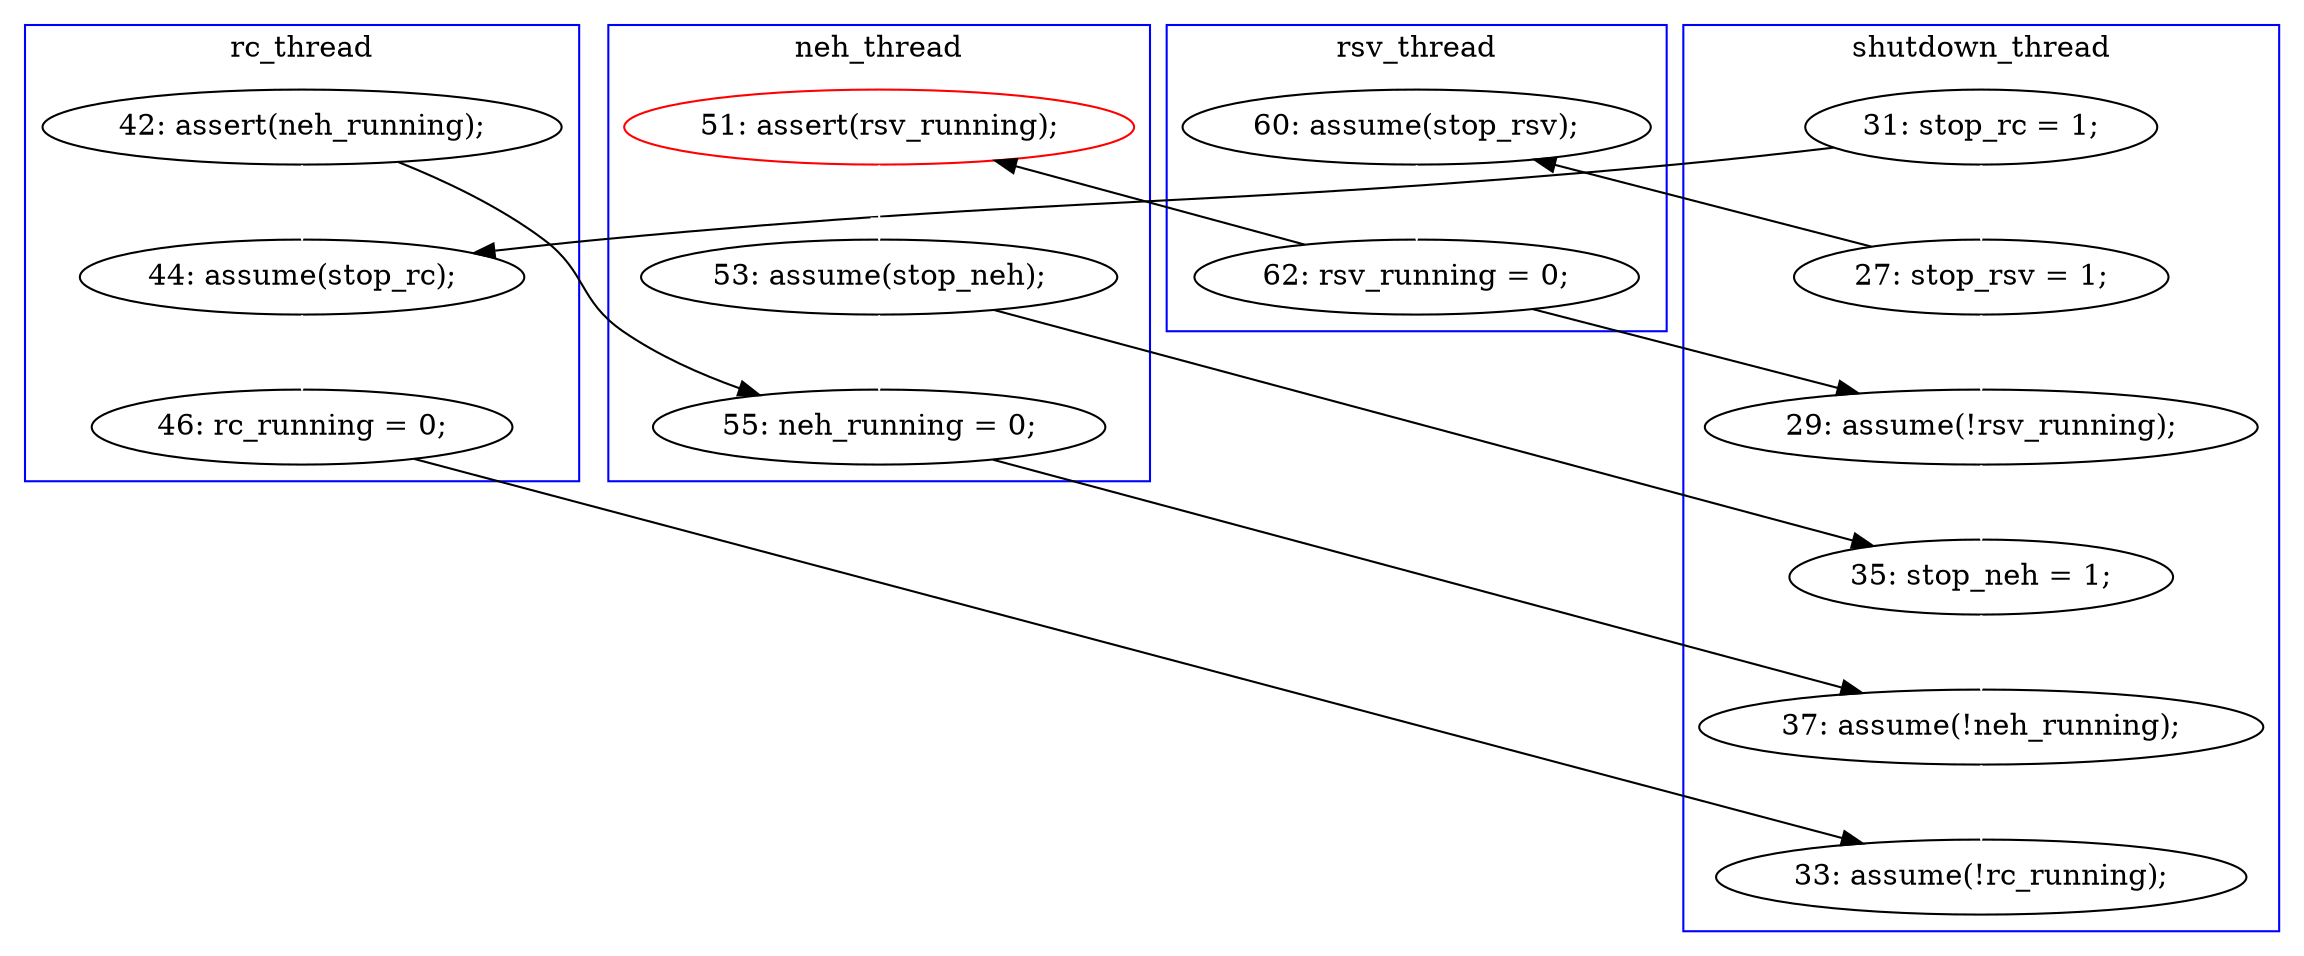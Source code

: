 digraph Counterexample {
	13 -> 19 [color = black, style = solid, constraint = false]
	22 -> 32 [color = black, style = solid, constraint = false]
	28 -> 33 [color = black, style = solid, constraint = false]
	29 -> 34 [color = black, style = solid, constraint = false]
	28 -> 29 [color = white, style = solid]
	12 -> 21 [color = black, style = solid, constraint = false]
	13 -> 32 [color = white, style = solid]
	24 -> 28 [color = white, style = solid]
	19 -> 22 [color = white, style = solid]
	32 -> 33 [color = white, style = solid]
	22 -> 24 [color = black, style = solid, constraint = false]
	34 -> 35 [color = white, style = solid]
	21 -> 23 [color = white, style = solid]
	18 -> 29 [color = black, style = solid, constraint = false]
	18 -> 21 [color = white, style = solid]
	33 -> 34 [color = white, style = solid]
	12 -> 13 [color = white, style = solid]
	23 -> 35 [color = black, style = solid, constraint = false]
	subgraph cluster2 {
		label = rc_thread
		color = blue
		21  [label = "44: assume(stop_rc);"]
		18  [label = "42: assert(neh_running);"]
		23  [label = "46: rc_running = 0;"]
	}
	subgraph cluster3 {
		label = neh_thread
		color = blue
		24  [label = "51: assert(rsv_running);", color = red]
		28  [label = "53: assume(stop_neh);"]
		29  [label = "55: neh_running = 0;"]
	}
	subgraph cluster4 {
		label = rsv_thread
		color = blue
		22  [label = "62: rsv_running = 0;"]
		19  [label = "60: assume(stop_rsv);"]
	}
	subgraph cluster1 {
		label = shutdown_thread
		color = blue
		13  [label = "27: stop_rsv = 1;"]
		32  [label = "29: assume(!rsv_running);"]
		12  [label = "31: stop_rc = 1;"]
		33  [label = "35: stop_neh = 1;"]
		35  [label = "33: assume(!rc_running);"]
		34  [label = "37: assume(!neh_running);"]
	}
}